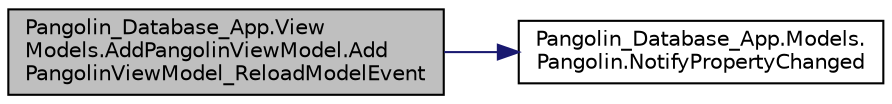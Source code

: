 digraph "Pangolin_Database_App.ViewModels.AddPangolinViewModel.AddPangolinViewModel_ReloadModelEvent"
{
 // LATEX_PDF_SIZE
  edge [fontname="Helvetica",fontsize="10",labelfontname="Helvetica",labelfontsize="10"];
  node [fontname="Helvetica",fontsize="10",shape=record];
  rankdir="LR";
  Node1 [label="Pangolin_Database_App.View\lModels.AddPangolinViewModel.Add\lPangolinViewModel_ReloadModelEvent",height=0.2,width=0.4,color="black", fillcolor="grey75", style="filled", fontcolor="black",tooltip=" "];
  Node1 -> Node2 [color="midnightblue",fontsize="10",style="solid",fontname="Helvetica"];
  Node2 [label="Pangolin_Database_App.Models.\lPangolin.NotifyPropertyChanged",height=0.2,width=0.4,color="black", fillcolor="white", style="filled",URL="$class_pangolin___database___app_1_1_models_1_1_pangolin.html#a4b1be5ae1fdd91ab3a69d22446a4ef6e",tooltip="Method if a property changed"];
}
